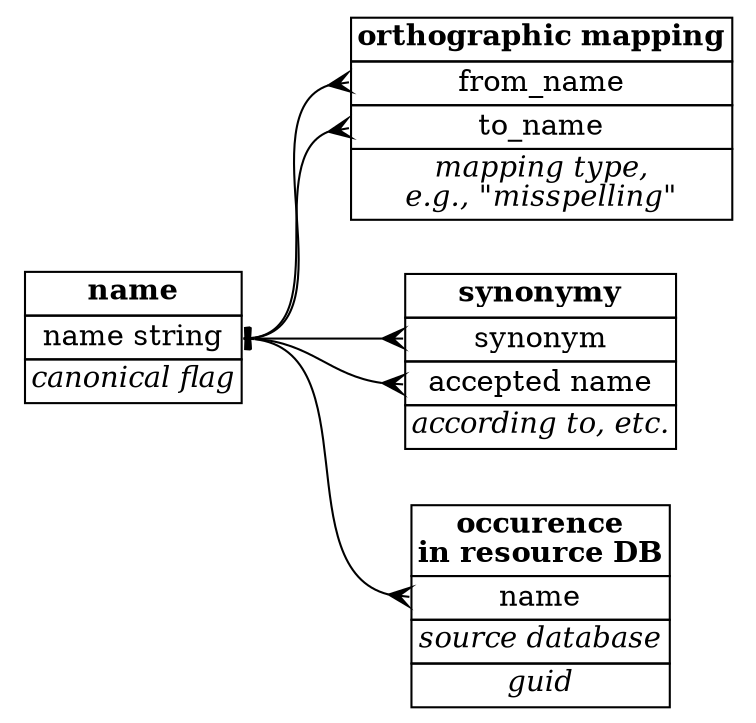 /* Run: dot -Tpng BOdb_schema.dot > BOdb_schema.png */

digraph g {

graph [rankdir = "RL"]; 
node [shape = "plaintext"];

name [label = <<table border="0" cellborder="1" cellspacing="0">
      <tr><td port="p0"><b>name</b></td></tr>
      <tr><td port="p1">name string</td></tr>
      <tr><td port="p2"><i>canonical flag</i></td></tr>
      </table>>] ;

lex [label = <<table border="0" cellborder="1" cellspacing="0">
      <tr><td port="p0"><b>orthographic mapping</b></td></tr>
      <tr><td port="p2">from_name</td></tr>
      <tr><td port="p3">to_name</td></tr>
      <tr><td port="p4"><i>mapping type,<br/>e.g., "misspelling"</i></td></tr>
      </table>>] ;


rel [label = <<table border="0" cellborder="1" cellspacing="0">
      <tr><td port="p0"><b>synonymy</b></td></tr>
      <tr><td port="p2">synonym</td></tr>
      <tr><td port="p3">accepted name</td></tr>
      <tr><td port="p5"><i>according to, etc.</i></td></tr>
      </table>>] ;

src [label = <<table border="0" cellborder="1" cellspacing="0">
      <tr><td port="p0"><b>occurence<br/>in resource DB</b></td></tr>
      <tr><td port="p2">name</td></tr>
      <tr><td port="p3"><i>source database</i></td></tr>
      <tr><td port="p5"><i>guid</i></td></tr>
      </table>>] ; 


      
rel:p2 -> name:p1 [arrowhead=tee,arrowtail=crow,dir=both];
rel:p3 -> name:p1 [arrowhead=tee,arrowtail=crow,dir=both];
lex:p2 -> name:p1 [arrowhead=tee,arrowtail=crow,dir=both];
lex:p3 -> name:p1 [arrowhead=tee,arrowtail=crow,dir=both];
src:p2 -> name:p1 [arrowhead=tee,arrowtail=crow,dir=both];

}